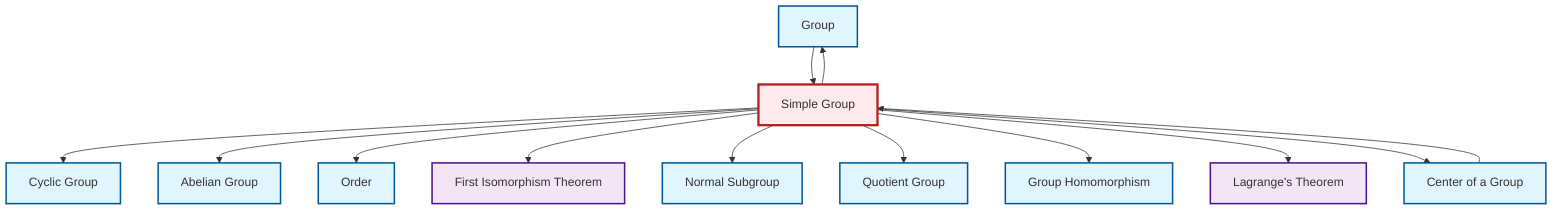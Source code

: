 graph TD
    classDef definition fill:#e1f5fe,stroke:#01579b,stroke-width:2px
    classDef theorem fill:#f3e5f5,stroke:#4a148c,stroke-width:2px
    classDef axiom fill:#fff3e0,stroke:#e65100,stroke-width:2px
    classDef example fill:#e8f5e9,stroke:#1b5e20,stroke-width:2px
    classDef current fill:#ffebee,stroke:#b71c1c,stroke-width:3px
    thm-first-isomorphism["First Isomorphism Theorem"]:::theorem
    def-quotient-group["Quotient Group"]:::definition
    thm-lagrange["Lagrange's Theorem"]:::theorem
    def-group["Group"]:::definition
    def-normal-subgroup["Normal Subgroup"]:::definition
    def-order["Order"]:::definition
    def-abelian-group["Abelian Group"]:::definition
    def-center-of-group["Center of a Group"]:::definition
    def-cyclic-group["Cyclic Group"]:::definition
    def-homomorphism["Group Homomorphism"]:::definition
    def-simple-group["Simple Group"]:::definition
    def-simple-group --> def-cyclic-group
    def-simple-group --> def-group
    def-simple-group --> def-abelian-group
    def-simple-group --> def-order
    def-simple-group --> thm-first-isomorphism
    def-simple-group --> def-normal-subgroup
    def-simple-group --> def-quotient-group
    def-simple-group --> def-homomorphism
    def-center-of-group --> def-simple-group
    def-simple-group --> thm-lagrange
    def-group --> def-simple-group
    def-simple-group --> def-center-of-group
    class def-simple-group current